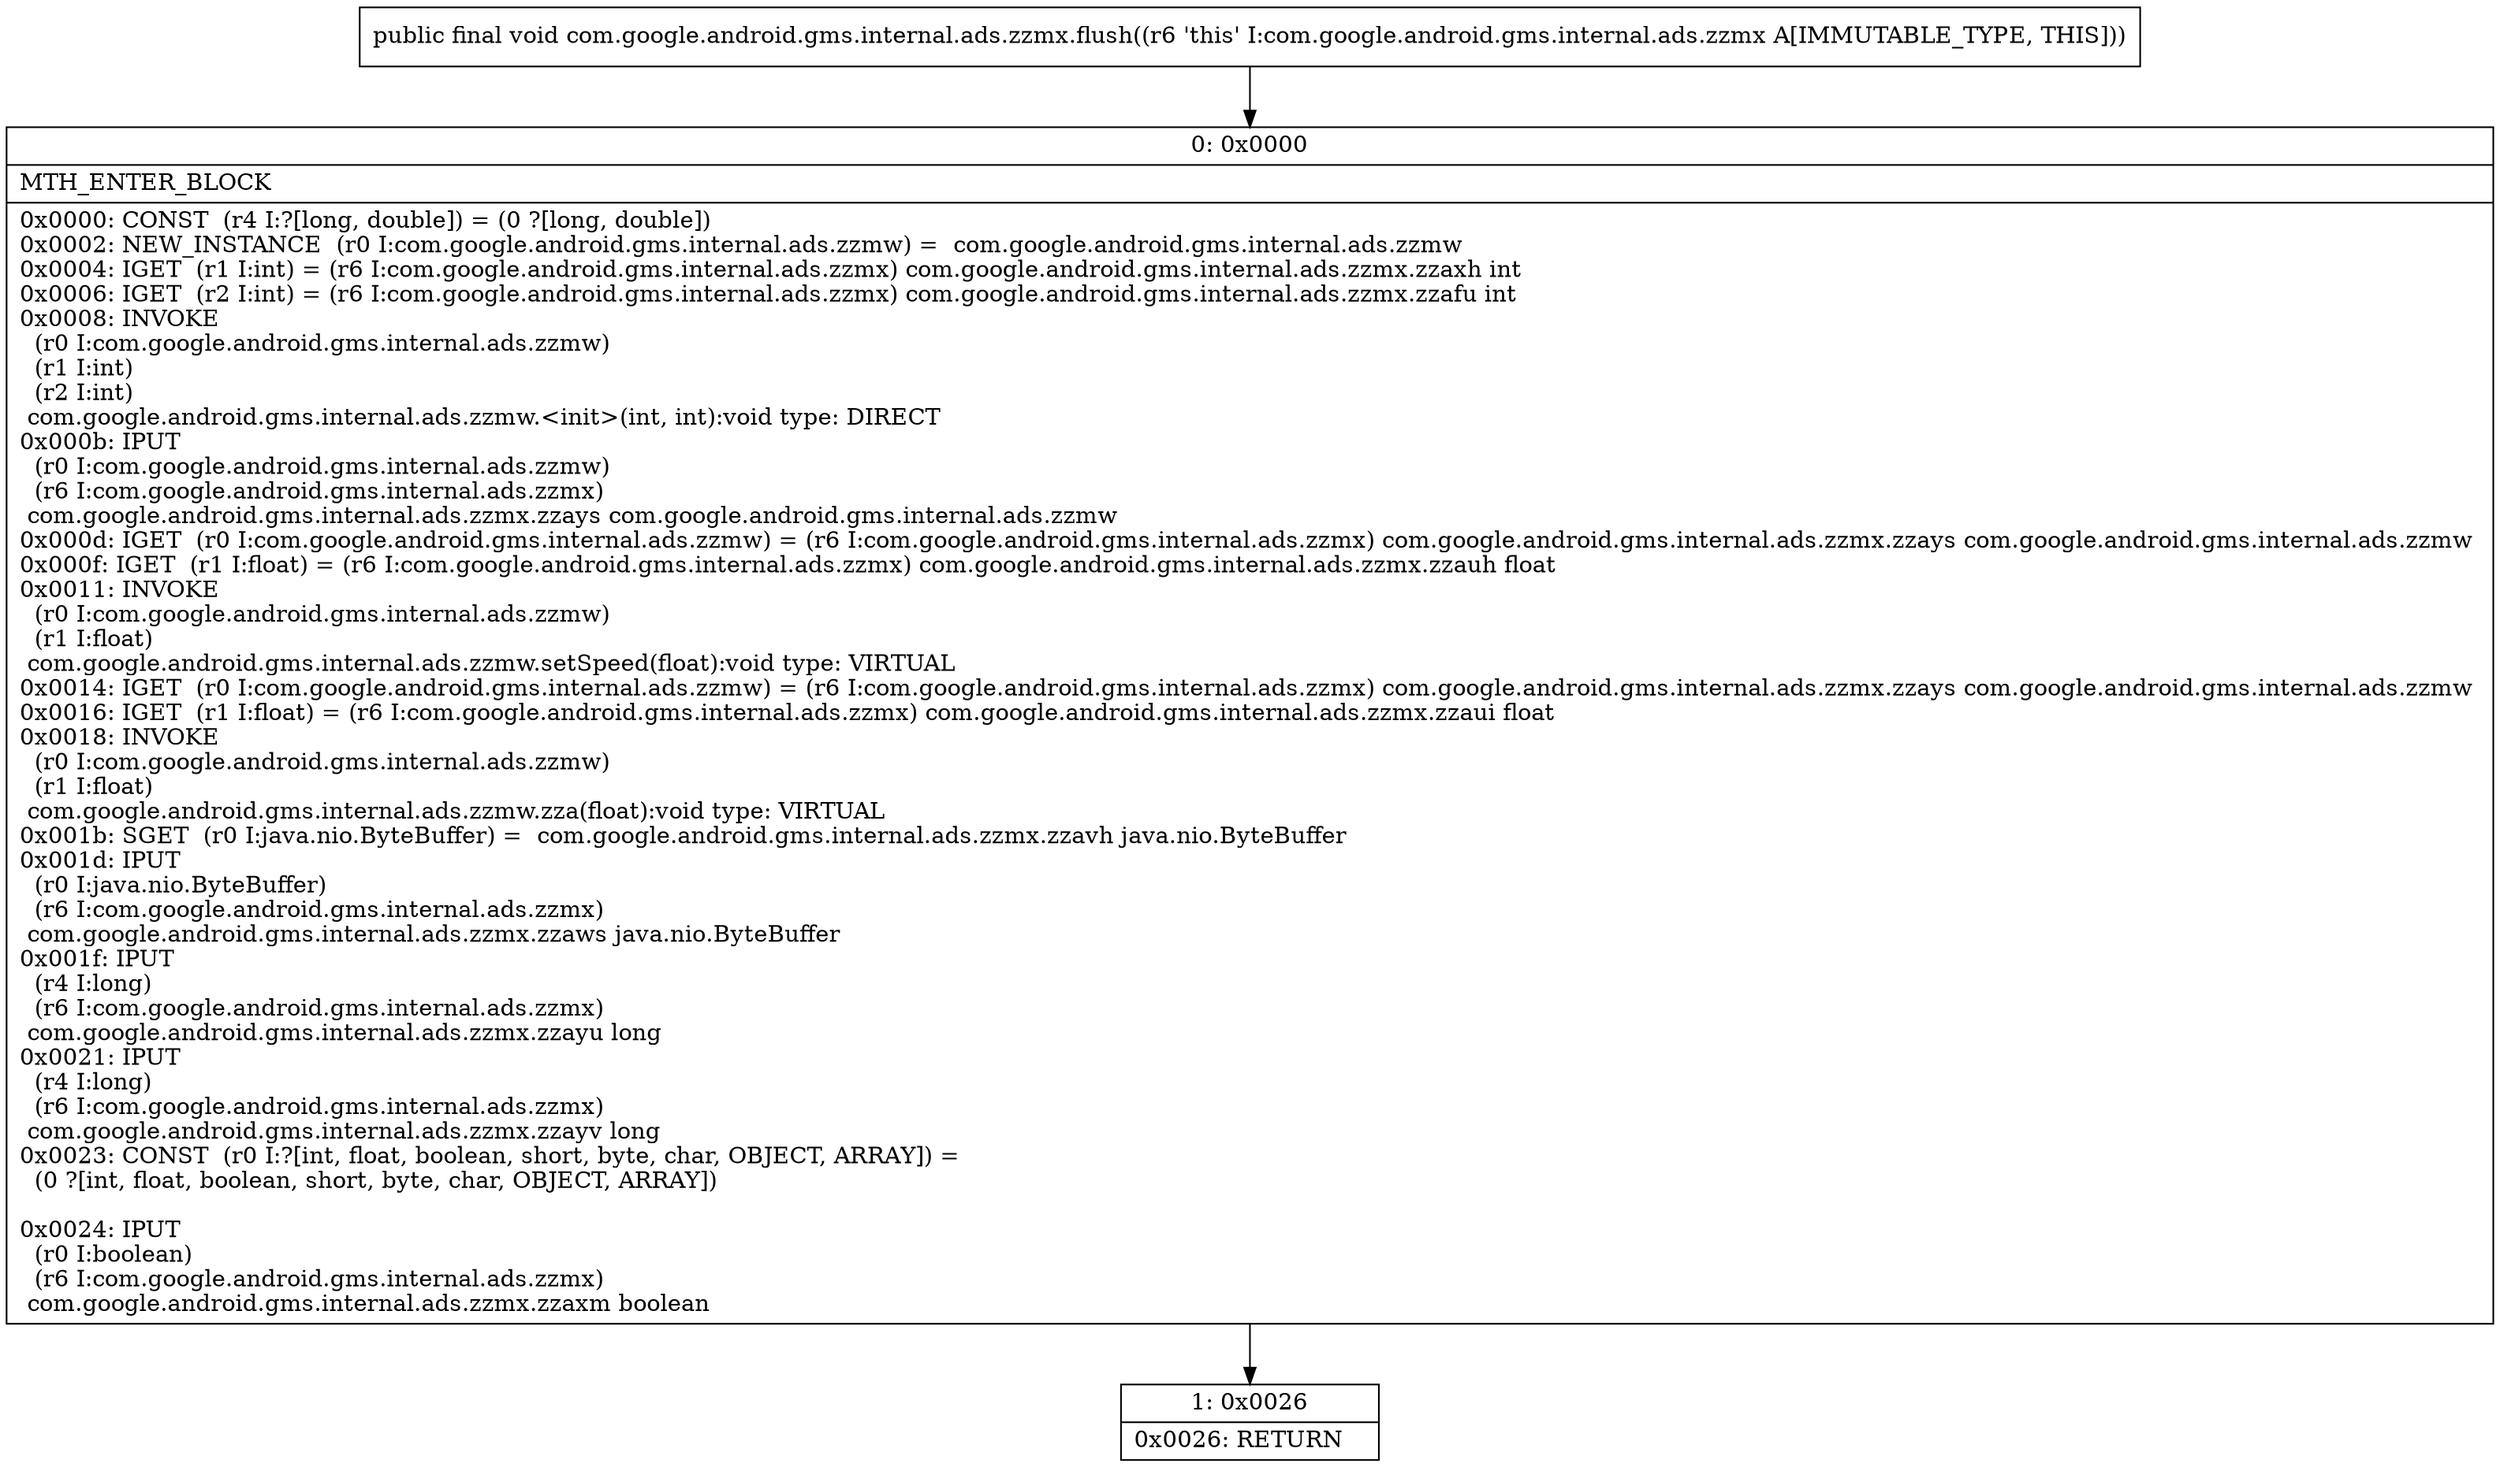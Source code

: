 digraph "CFG forcom.google.android.gms.internal.ads.zzmx.flush()V" {
Node_0 [shape=record,label="{0\:\ 0x0000|MTH_ENTER_BLOCK\l|0x0000: CONST  (r4 I:?[long, double]) = (0 ?[long, double]) \l0x0002: NEW_INSTANCE  (r0 I:com.google.android.gms.internal.ads.zzmw) =  com.google.android.gms.internal.ads.zzmw \l0x0004: IGET  (r1 I:int) = (r6 I:com.google.android.gms.internal.ads.zzmx) com.google.android.gms.internal.ads.zzmx.zzaxh int \l0x0006: IGET  (r2 I:int) = (r6 I:com.google.android.gms.internal.ads.zzmx) com.google.android.gms.internal.ads.zzmx.zzafu int \l0x0008: INVOKE  \l  (r0 I:com.google.android.gms.internal.ads.zzmw)\l  (r1 I:int)\l  (r2 I:int)\l com.google.android.gms.internal.ads.zzmw.\<init\>(int, int):void type: DIRECT \l0x000b: IPUT  \l  (r0 I:com.google.android.gms.internal.ads.zzmw)\l  (r6 I:com.google.android.gms.internal.ads.zzmx)\l com.google.android.gms.internal.ads.zzmx.zzays com.google.android.gms.internal.ads.zzmw \l0x000d: IGET  (r0 I:com.google.android.gms.internal.ads.zzmw) = (r6 I:com.google.android.gms.internal.ads.zzmx) com.google.android.gms.internal.ads.zzmx.zzays com.google.android.gms.internal.ads.zzmw \l0x000f: IGET  (r1 I:float) = (r6 I:com.google.android.gms.internal.ads.zzmx) com.google.android.gms.internal.ads.zzmx.zzauh float \l0x0011: INVOKE  \l  (r0 I:com.google.android.gms.internal.ads.zzmw)\l  (r1 I:float)\l com.google.android.gms.internal.ads.zzmw.setSpeed(float):void type: VIRTUAL \l0x0014: IGET  (r0 I:com.google.android.gms.internal.ads.zzmw) = (r6 I:com.google.android.gms.internal.ads.zzmx) com.google.android.gms.internal.ads.zzmx.zzays com.google.android.gms.internal.ads.zzmw \l0x0016: IGET  (r1 I:float) = (r6 I:com.google.android.gms.internal.ads.zzmx) com.google.android.gms.internal.ads.zzmx.zzaui float \l0x0018: INVOKE  \l  (r0 I:com.google.android.gms.internal.ads.zzmw)\l  (r1 I:float)\l com.google.android.gms.internal.ads.zzmw.zza(float):void type: VIRTUAL \l0x001b: SGET  (r0 I:java.nio.ByteBuffer) =  com.google.android.gms.internal.ads.zzmx.zzavh java.nio.ByteBuffer \l0x001d: IPUT  \l  (r0 I:java.nio.ByteBuffer)\l  (r6 I:com.google.android.gms.internal.ads.zzmx)\l com.google.android.gms.internal.ads.zzmx.zzaws java.nio.ByteBuffer \l0x001f: IPUT  \l  (r4 I:long)\l  (r6 I:com.google.android.gms.internal.ads.zzmx)\l com.google.android.gms.internal.ads.zzmx.zzayu long \l0x0021: IPUT  \l  (r4 I:long)\l  (r6 I:com.google.android.gms.internal.ads.zzmx)\l com.google.android.gms.internal.ads.zzmx.zzayv long \l0x0023: CONST  (r0 I:?[int, float, boolean, short, byte, char, OBJECT, ARRAY]) = \l  (0 ?[int, float, boolean, short, byte, char, OBJECT, ARRAY])\l \l0x0024: IPUT  \l  (r0 I:boolean)\l  (r6 I:com.google.android.gms.internal.ads.zzmx)\l com.google.android.gms.internal.ads.zzmx.zzaxm boolean \l}"];
Node_1 [shape=record,label="{1\:\ 0x0026|0x0026: RETURN   \l}"];
MethodNode[shape=record,label="{public final void com.google.android.gms.internal.ads.zzmx.flush((r6 'this' I:com.google.android.gms.internal.ads.zzmx A[IMMUTABLE_TYPE, THIS])) }"];
MethodNode -> Node_0;
Node_0 -> Node_1;
}

